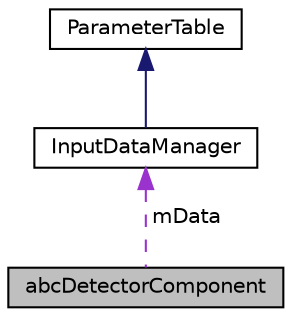 digraph "abcDetectorComponent"
{
 // LATEX_PDF_SIZE
  edge [fontname="Helvetica",fontsize="10",labelfontname="Helvetica",labelfontsize="10"];
  node [fontname="Helvetica",fontsize="10",shape=record];
  Node1 [label="abcDetectorComponent",height=0.2,width=0.4,color="black", fillcolor="grey75", style="filled", fontcolor="black",tooltip="Abstract base class used for constructing detector components."];
  Node2 -> Node1 [dir="back",color="darkorchid3",fontsize="10",style="dashed",label=" mData" ,fontname="Helvetica"];
  Node2 [label="InputDataManager",height=0.2,width=0.4,color="black", fillcolor="white", style="filled",URL="$class_input_data_manager.html",tooltip=" "];
  Node3 -> Node2 [dir="back",color="midnightblue",fontsize="10",style="solid",fontname="Helvetica"];
  Node3 [label="ParameterTable",height=0.2,width=0.4,color="black", fillcolor="white", style="filled",URL="$class_parameter_table.html",tooltip=" "];
}
